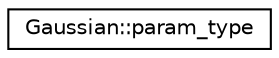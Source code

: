 digraph "Graphical Class Hierarchy"
{
 // LATEX_PDF_SIZE
  edge [fontname="Helvetica",fontsize="10",labelfontname="Helvetica",labelfontsize="10"];
  node [fontname="Helvetica",fontsize="10",shape=record];
  rankdir="LR";
  Node0 [label="Gaussian::param_type",height=0.2,width=0.4,color="black", fillcolor="white", style="filled",URL="$class_gaussian_1_1param__type.html",tooltip=" "];
}
